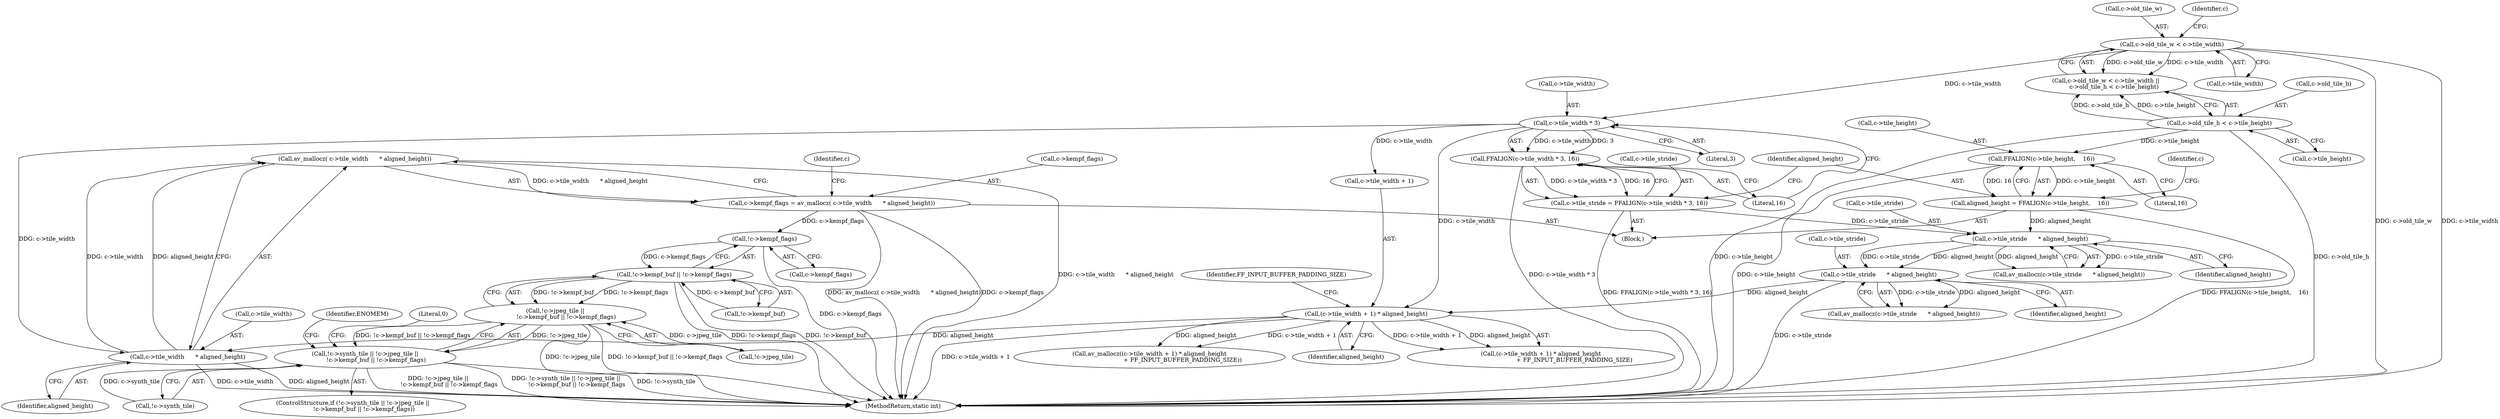 digraph "0_FFmpeg_821a5938d100458f4d09d634041b05c860554ce0@API" {
"1000265" [label="(Call,av_mallocz( c->tile_width      * aligned_height))"];
"1000266" [label="(Call,c->tile_width      * aligned_height)"];
"1000198" [label="(Call,c->tile_width * 3)"];
"1000178" [label="(Call,c->old_tile_w < c->tile_width)"];
"1000253" [label="(Call,(c->tile_width + 1) * aligned_height)"];
"1000242" [label="(Call,c->tile_stride      * aligned_height)"];
"1000232" [label="(Call,c->tile_stride      * aligned_height)"];
"1000193" [label="(Call,c->tile_stride = FFALIGN(c->tile_width * 3, 16))"];
"1000197" [label="(Call,FFALIGN(c->tile_width * 3, 16))"];
"1000204" [label="(Call,aligned_height = FFALIGN(c->tile_height,    16))"];
"1000206" [label="(Call,FFALIGN(c->tile_height,    16))"];
"1000185" [label="(Call,c->old_tile_h < c->tile_height)"];
"1000261" [label="(Call,c->kempf_flags = av_mallocz( c->tile_width      * aligned_height))"];
"1000287" [label="(Call,!c->kempf_flags)"];
"1000282" [label="(Call,!c->kempf_buf || !c->kempf_flags)"];
"1000277" [label="(Call,!c->jpeg_tile ||\n            !c->kempf_buf || !c->kempf_flags)"];
"1000272" [label="(Call,!c->synth_tile || !c->jpeg_tile ||\n            !c->kempf_buf || !c->kempf_flags)"];
"1000205" [label="(Identifier,aligned_height)"];
"1000282" [label="(Call,!c->kempf_buf || !c->kempf_flags)"];
"1000189" [label="(Call,c->tile_height)"];
"1000260" [label="(Identifier,FF_INPUT_BUFFER_PADDING_SIZE)"];
"1000287" [label="(Call,!c->kempf_flags)"];
"1000246" [label="(Identifier,aligned_height)"];
"1000254" [label="(Call,c->tile_width + 1)"];
"1000185" [label="(Call,c->old_tile_h < c->tile_height)"];
"1000261" [label="(Call,c->kempf_flags = av_mallocz( c->tile_width      * aligned_height))"];
"1000193" [label="(Call,c->tile_stride = FFALIGN(c->tile_width * 3, 16))"];
"1000182" [label="(Call,c->tile_width)"];
"1000275" [label="(Identifier,c)"];
"1000278" [label="(Call,!c->jpeg_tile)"];
"1000253" [label="(Call,(c->tile_width + 1) * aligned_height)"];
"1000203" [label="(Literal,16)"];
"1000296" [label="(MethodReturn,static int)"];
"1000236" [label="(Identifier,aligned_height)"];
"1000179" [label="(Call,c->old_tile_w)"];
"1000293" [label="(Identifier,ENOMEM)"];
"1000271" [label="(ControlStructure,if (!c->synth_tile || !c->jpeg_tile ||\n            !c->kempf_buf || !c->kempf_flags))"];
"1000233" [label="(Call,c->tile_stride)"];
"1000270" [label="(Identifier,aligned_height)"];
"1000206" [label="(Call,FFALIGN(c->tile_height,    16))"];
"1000277" [label="(Call,!c->jpeg_tile ||\n            !c->kempf_buf || !c->kempf_flags)"];
"1000192" [label="(Block,)"];
"1000202" [label="(Literal,3)"];
"1000241" [label="(Call,av_mallocz(c->tile_stride      * aligned_height))"];
"1000259" [label="(Identifier,aligned_height)"];
"1000187" [label="(Identifier,c)"];
"1000252" [label="(Call,(c->tile_width + 1) * aligned_height\n                                    + FF_INPUT_BUFFER_PADDING_SIZE)"];
"1000265" [label="(Call,av_mallocz( c->tile_width      * aligned_height))"];
"1000178" [label="(Call,c->old_tile_w < c->tile_width)"];
"1000213" [label="(Identifier,c)"];
"1000262" [label="(Call,c->kempf_flags)"];
"1000267" [label="(Call,c->tile_width)"];
"1000186" [label="(Call,c->old_tile_h)"];
"1000177" [label="(Call,c->old_tile_w < c->tile_width ||\n         c->old_tile_h < c->tile_height)"];
"1000243" [label="(Call,c->tile_stride)"];
"1000288" [label="(Call,c->kempf_flags)"];
"1000272" [label="(Call,!c->synth_tile || !c->jpeg_tile ||\n            !c->kempf_buf || !c->kempf_flags)"];
"1000242" [label="(Call,c->tile_stride      * aligned_height)"];
"1000204" [label="(Call,aligned_height = FFALIGN(c->tile_height,    16))"];
"1000295" [label="(Literal,0)"];
"1000232" [label="(Call,c->tile_stride      * aligned_height)"];
"1000207" [label="(Call,c->tile_height)"];
"1000199" [label="(Call,c->tile_width)"];
"1000198" [label="(Call,c->tile_width * 3)"];
"1000231" [label="(Call,av_mallocz(c->tile_stride      * aligned_height))"];
"1000194" [label="(Call,c->tile_stride)"];
"1000273" [label="(Call,!c->synth_tile)"];
"1000266" [label="(Call,c->tile_width      * aligned_height)"];
"1000283" [label="(Call,!c->kempf_buf)"];
"1000210" [label="(Literal,16)"];
"1000251" [label="(Call,av_mallocz((c->tile_width + 1) * aligned_height\n                                    + FF_INPUT_BUFFER_PADDING_SIZE))"];
"1000197" [label="(Call,FFALIGN(c->tile_width * 3, 16))"];
"1000265" -> "1000261"  [label="AST: "];
"1000265" -> "1000266"  [label="CFG: "];
"1000266" -> "1000265"  [label="AST: "];
"1000261" -> "1000265"  [label="CFG: "];
"1000265" -> "1000296"  [label="DDG: c->tile_width      * aligned_height"];
"1000265" -> "1000261"  [label="DDG: c->tile_width      * aligned_height"];
"1000266" -> "1000265"  [label="DDG: c->tile_width"];
"1000266" -> "1000265"  [label="DDG: aligned_height"];
"1000266" -> "1000270"  [label="CFG: "];
"1000267" -> "1000266"  [label="AST: "];
"1000270" -> "1000266"  [label="AST: "];
"1000266" -> "1000296"  [label="DDG: c->tile_width"];
"1000266" -> "1000296"  [label="DDG: aligned_height"];
"1000198" -> "1000266"  [label="DDG: c->tile_width"];
"1000253" -> "1000266"  [label="DDG: aligned_height"];
"1000198" -> "1000197"  [label="AST: "];
"1000198" -> "1000202"  [label="CFG: "];
"1000199" -> "1000198"  [label="AST: "];
"1000202" -> "1000198"  [label="AST: "];
"1000203" -> "1000198"  [label="CFG: "];
"1000198" -> "1000197"  [label="DDG: c->tile_width"];
"1000198" -> "1000197"  [label="DDG: 3"];
"1000178" -> "1000198"  [label="DDG: c->tile_width"];
"1000198" -> "1000253"  [label="DDG: c->tile_width"];
"1000198" -> "1000254"  [label="DDG: c->tile_width"];
"1000178" -> "1000177"  [label="AST: "];
"1000178" -> "1000182"  [label="CFG: "];
"1000179" -> "1000178"  [label="AST: "];
"1000182" -> "1000178"  [label="AST: "];
"1000187" -> "1000178"  [label="CFG: "];
"1000177" -> "1000178"  [label="CFG: "];
"1000178" -> "1000296"  [label="DDG: c->old_tile_w"];
"1000178" -> "1000296"  [label="DDG: c->tile_width"];
"1000178" -> "1000177"  [label="DDG: c->old_tile_w"];
"1000178" -> "1000177"  [label="DDG: c->tile_width"];
"1000253" -> "1000252"  [label="AST: "];
"1000253" -> "1000259"  [label="CFG: "];
"1000254" -> "1000253"  [label="AST: "];
"1000259" -> "1000253"  [label="AST: "];
"1000260" -> "1000253"  [label="CFG: "];
"1000253" -> "1000296"  [label="DDG: c->tile_width + 1"];
"1000253" -> "1000251"  [label="DDG: c->tile_width + 1"];
"1000253" -> "1000251"  [label="DDG: aligned_height"];
"1000253" -> "1000252"  [label="DDG: c->tile_width + 1"];
"1000253" -> "1000252"  [label="DDG: aligned_height"];
"1000242" -> "1000253"  [label="DDG: aligned_height"];
"1000242" -> "1000241"  [label="AST: "];
"1000242" -> "1000246"  [label="CFG: "];
"1000243" -> "1000242"  [label="AST: "];
"1000246" -> "1000242"  [label="AST: "];
"1000241" -> "1000242"  [label="CFG: "];
"1000242" -> "1000296"  [label="DDG: c->tile_stride"];
"1000242" -> "1000241"  [label="DDG: c->tile_stride"];
"1000242" -> "1000241"  [label="DDG: aligned_height"];
"1000232" -> "1000242"  [label="DDG: c->tile_stride"];
"1000232" -> "1000242"  [label="DDG: aligned_height"];
"1000232" -> "1000231"  [label="AST: "];
"1000232" -> "1000236"  [label="CFG: "];
"1000233" -> "1000232"  [label="AST: "];
"1000236" -> "1000232"  [label="AST: "];
"1000231" -> "1000232"  [label="CFG: "];
"1000232" -> "1000231"  [label="DDG: c->tile_stride"];
"1000232" -> "1000231"  [label="DDG: aligned_height"];
"1000193" -> "1000232"  [label="DDG: c->tile_stride"];
"1000204" -> "1000232"  [label="DDG: aligned_height"];
"1000193" -> "1000192"  [label="AST: "];
"1000193" -> "1000197"  [label="CFG: "];
"1000194" -> "1000193"  [label="AST: "];
"1000197" -> "1000193"  [label="AST: "];
"1000205" -> "1000193"  [label="CFG: "];
"1000193" -> "1000296"  [label="DDG: FFALIGN(c->tile_width * 3, 16)"];
"1000197" -> "1000193"  [label="DDG: c->tile_width * 3"];
"1000197" -> "1000193"  [label="DDG: 16"];
"1000197" -> "1000203"  [label="CFG: "];
"1000203" -> "1000197"  [label="AST: "];
"1000197" -> "1000296"  [label="DDG: c->tile_width * 3"];
"1000204" -> "1000192"  [label="AST: "];
"1000204" -> "1000206"  [label="CFG: "];
"1000205" -> "1000204"  [label="AST: "];
"1000206" -> "1000204"  [label="AST: "];
"1000213" -> "1000204"  [label="CFG: "];
"1000204" -> "1000296"  [label="DDG: FFALIGN(c->tile_height,    16)"];
"1000206" -> "1000204"  [label="DDG: c->tile_height"];
"1000206" -> "1000204"  [label="DDG: 16"];
"1000206" -> "1000210"  [label="CFG: "];
"1000207" -> "1000206"  [label="AST: "];
"1000210" -> "1000206"  [label="AST: "];
"1000206" -> "1000296"  [label="DDG: c->tile_height"];
"1000185" -> "1000206"  [label="DDG: c->tile_height"];
"1000185" -> "1000177"  [label="AST: "];
"1000185" -> "1000189"  [label="CFG: "];
"1000186" -> "1000185"  [label="AST: "];
"1000189" -> "1000185"  [label="AST: "];
"1000177" -> "1000185"  [label="CFG: "];
"1000185" -> "1000296"  [label="DDG: c->old_tile_h"];
"1000185" -> "1000296"  [label="DDG: c->tile_height"];
"1000185" -> "1000177"  [label="DDG: c->old_tile_h"];
"1000185" -> "1000177"  [label="DDG: c->tile_height"];
"1000261" -> "1000192"  [label="AST: "];
"1000262" -> "1000261"  [label="AST: "];
"1000275" -> "1000261"  [label="CFG: "];
"1000261" -> "1000296"  [label="DDG: av_mallocz( c->tile_width      * aligned_height)"];
"1000261" -> "1000296"  [label="DDG: c->kempf_flags"];
"1000261" -> "1000287"  [label="DDG: c->kempf_flags"];
"1000287" -> "1000282"  [label="AST: "];
"1000287" -> "1000288"  [label="CFG: "];
"1000288" -> "1000287"  [label="AST: "];
"1000282" -> "1000287"  [label="CFG: "];
"1000287" -> "1000296"  [label="DDG: c->kempf_flags"];
"1000287" -> "1000282"  [label="DDG: c->kempf_flags"];
"1000282" -> "1000277"  [label="AST: "];
"1000282" -> "1000283"  [label="CFG: "];
"1000283" -> "1000282"  [label="AST: "];
"1000277" -> "1000282"  [label="CFG: "];
"1000282" -> "1000296"  [label="DDG: !c->kempf_flags"];
"1000282" -> "1000296"  [label="DDG: !c->kempf_buf"];
"1000282" -> "1000277"  [label="DDG: !c->kempf_buf"];
"1000282" -> "1000277"  [label="DDG: !c->kempf_flags"];
"1000283" -> "1000282"  [label="DDG: c->kempf_buf"];
"1000277" -> "1000272"  [label="AST: "];
"1000277" -> "1000278"  [label="CFG: "];
"1000278" -> "1000277"  [label="AST: "];
"1000272" -> "1000277"  [label="CFG: "];
"1000277" -> "1000296"  [label="DDG: !c->kempf_buf || !c->kempf_flags"];
"1000277" -> "1000296"  [label="DDG: !c->jpeg_tile"];
"1000277" -> "1000272"  [label="DDG: !c->jpeg_tile"];
"1000277" -> "1000272"  [label="DDG: !c->kempf_buf || !c->kempf_flags"];
"1000278" -> "1000277"  [label="DDG: c->jpeg_tile"];
"1000272" -> "1000271"  [label="AST: "];
"1000272" -> "1000273"  [label="CFG: "];
"1000273" -> "1000272"  [label="AST: "];
"1000293" -> "1000272"  [label="CFG: "];
"1000295" -> "1000272"  [label="CFG: "];
"1000272" -> "1000296"  [label="DDG: !c->synth_tile"];
"1000272" -> "1000296"  [label="DDG: !c->jpeg_tile ||\n            !c->kempf_buf || !c->kempf_flags"];
"1000272" -> "1000296"  [label="DDG: !c->synth_tile || !c->jpeg_tile ||\n            !c->kempf_buf || !c->kempf_flags"];
"1000273" -> "1000272"  [label="DDG: c->synth_tile"];
}
